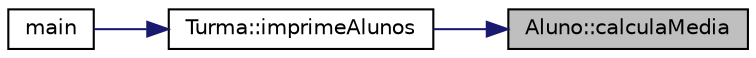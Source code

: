 digraph "Aluno::calculaMedia"
{
 // LATEX_PDF_SIZE
  edge [fontname="Helvetica",fontsize="10",labelfontname="Helvetica",labelfontsize="10"];
  node [fontname="Helvetica",fontsize="10",shape=record];
  rankdir="RL";
  Node1 [label="Aluno::calculaMedia",height=0.2,width=0.4,color="black", fillcolor="grey75", style="filled", fontcolor="black",tooltip="Função que calcula a média das 3 notas do aluno."];
  Node1 -> Node2 [dir="back",color="midnightblue",fontsize="10",style="solid",fontname="Helvetica"];
  Node2 [label="Turma::imprimeAlunos",height=0.2,width=0.4,color="black", fillcolor="white", style="filled",URL="$classTurma.html#a7be47708514e0051695829452f281e4b",tooltip="Método para imprimir a lista de alunos existente no objeto."];
  Node2 -> Node3 [dir="back",color="midnightblue",fontsize="10",style="solid",fontname="Helvetica"];
  Node3 [label="main",height=0.2,width=0.4,color="black", fillcolor="white", style="filled",URL="$Q3_2src_2main_8cpp.html#ae66f6b31b5ad750f1fe042a706a4e3d4",tooltip=" "];
}
